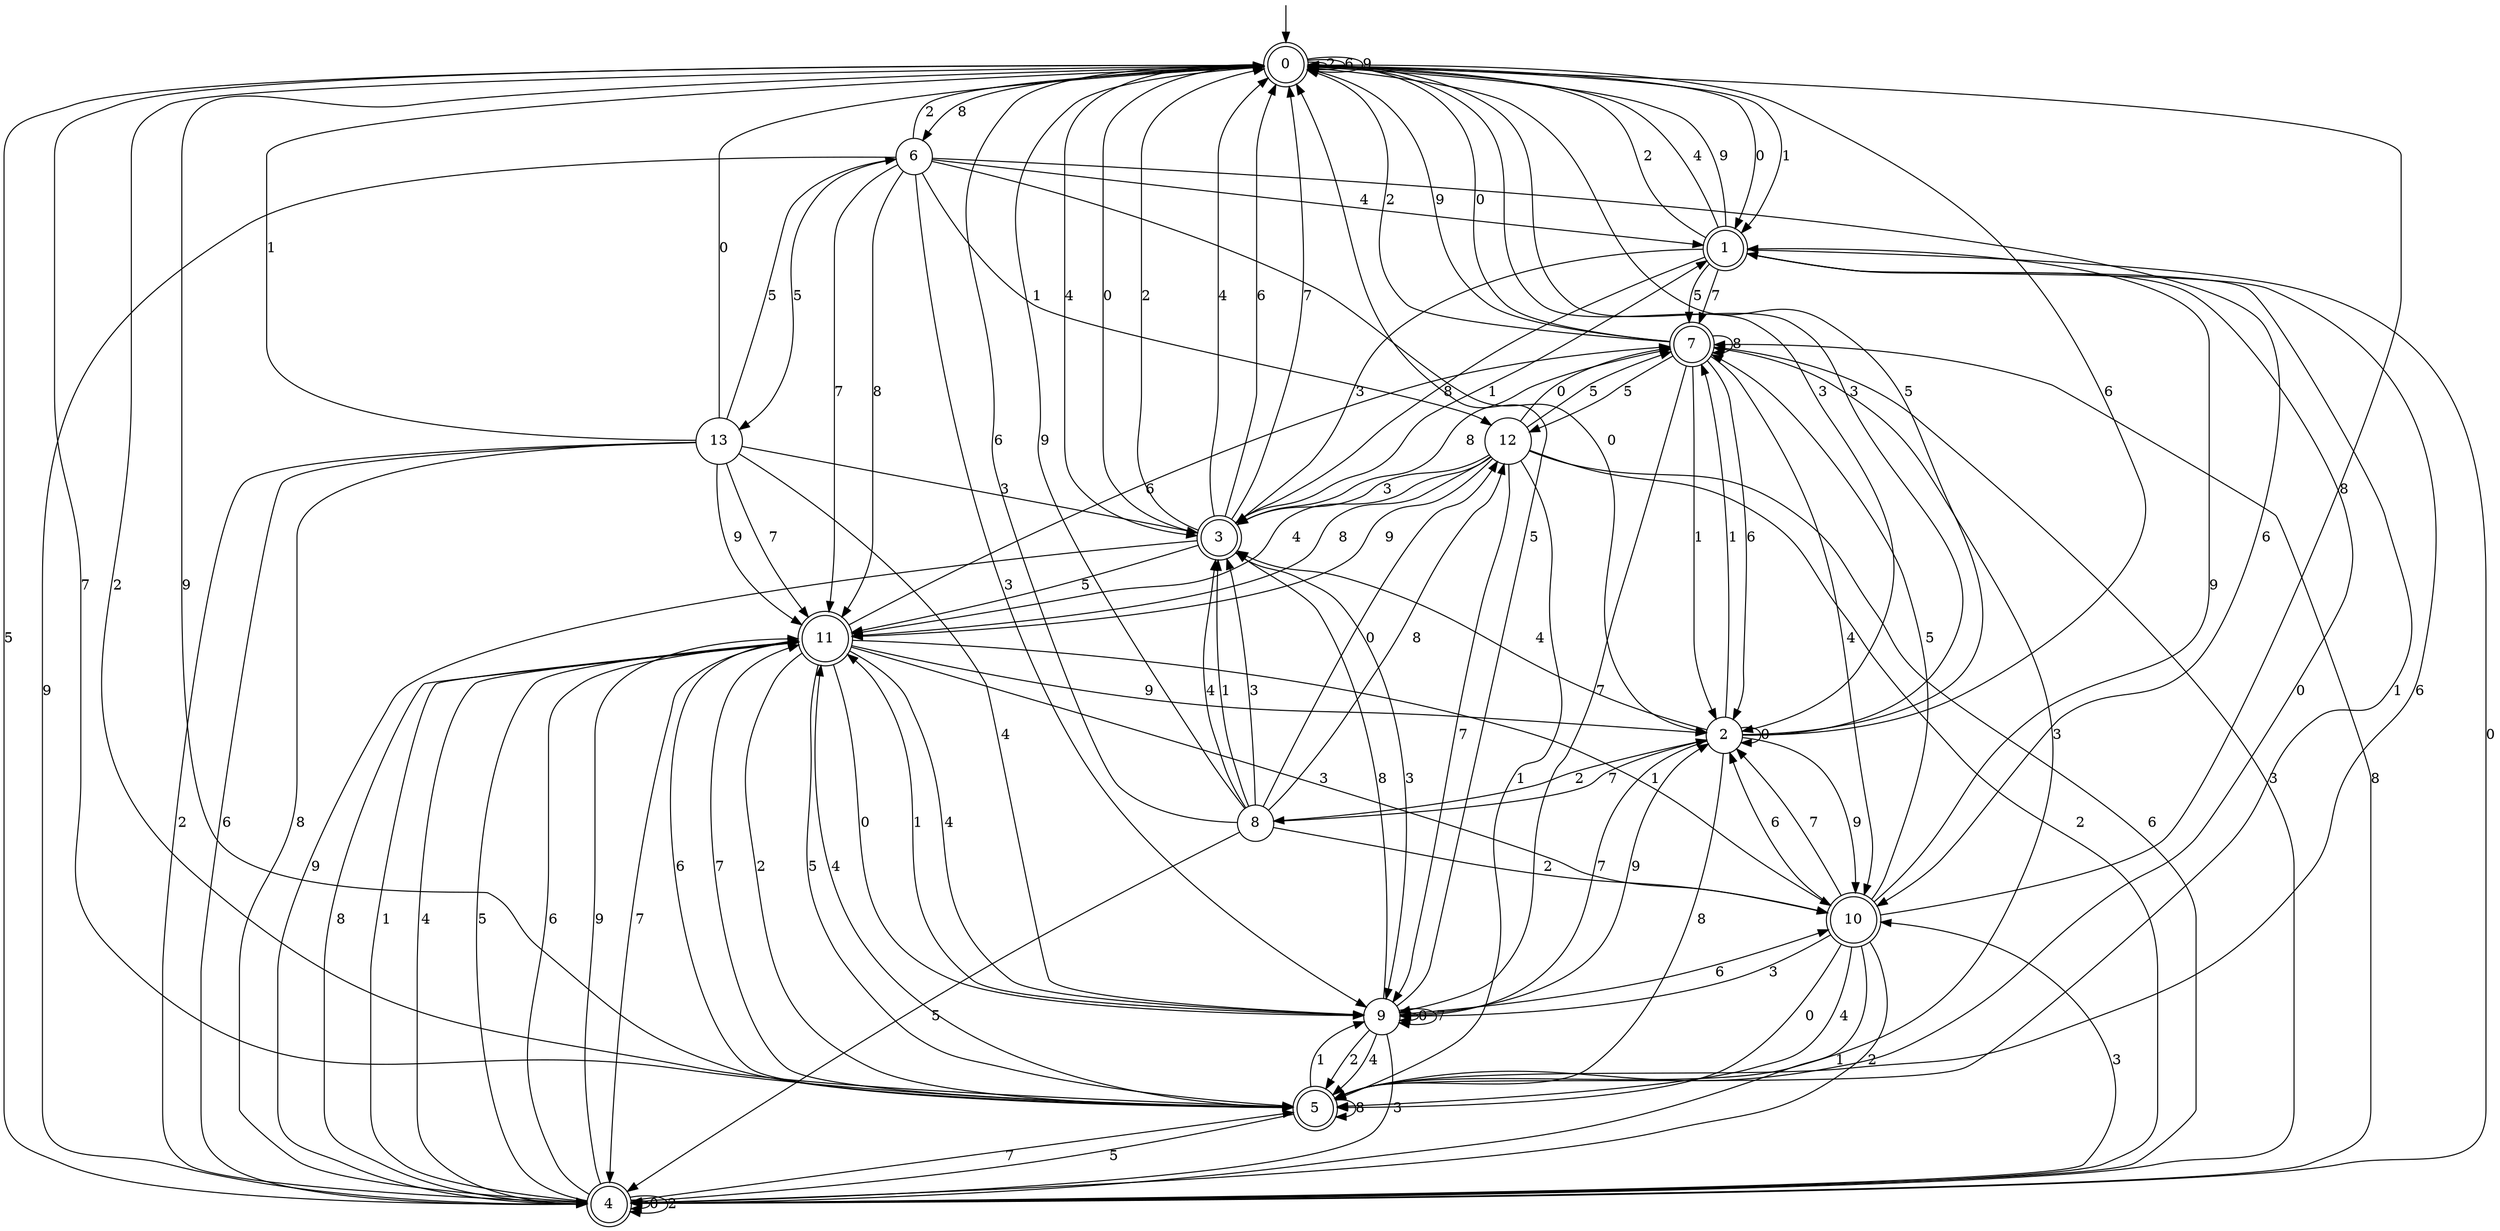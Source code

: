 digraph g {

	s0 [shape="doublecircle" label="0"];
	s1 [shape="doublecircle" label="1"];
	s2 [shape="circle" label="2"];
	s3 [shape="doublecircle" label="3"];
	s4 [shape="doublecircle" label="4"];
	s5 [shape="doublecircle" label="5"];
	s6 [shape="circle" label="6"];
	s7 [shape="doublecircle" label="7"];
	s8 [shape="circle" label="8"];
	s9 [shape="circle" label="9"];
	s10 [shape="doublecircle" label="10"];
	s11 [shape="doublecircle" label="11"];
	s12 [shape="circle" label="12"];
	s13 [shape="circle" label="13"];
	s0 -> s1 [label="0"];
	s0 -> s1 [label="1"];
	s0 -> s0 [label="2"];
	s0 -> s2 [label="3"];
	s0 -> s3 [label="4"];
	s0 -> s4 [label="5"];
	s0 -> s0 [label="6"];
	s0 -> s5 [label="7"];
	s0 -> s6 [label="8"];
	s0 -> s0 [label="9"];
	s1 -> s4 [label="0"];
	s1 -> s5 [label="1"];
	s1 -> s0 [label="2"];
	s1 -> s3 [label="3"];
	s1 -> s0 [label="4"];
	s1 -> s7 [label="5"];
	s1 -> s5 [label="6"];
	s1 -> s7 [label="7"];
	s1 -> s3 [label="8"];
	s1 -> s0 [label="9"];
	s2 -> s2 [label="0"];
	s2 -> s7 [label="1"];
	s2 -> s8 [label="2"];
	s2 -> s0 [label="3"];
	s2 -> s3 [label="4"];
	s2 -> s0 [label="5"];
	s2 -> s0 [label="6"];
	s2 -> s9 [label="7"];
	s2 -> s5 [label="8"];
	s2 -> s10 [label="9"];
	s3 -> s0 [label="0"];
	s3 -> s1 [label="1"];
	s3 -> s0 [label="2"];
	s3 -> s9 [label="3"];
	s3 -> s0 [label="4"];
	s3 -> s11 [label="5"];
	s3 -> s0 [label="6"];
	s3 -> s0 [label="7"];
	s3 -> s7 [label="8"];
	s3 -> s4 [label="9"];
	s4 -> s4 [label="0"];
	s4 -> s11 [label="1"];
	s4 -> s4 [label="2"];
	s4 -> s10 [label="3"];
	s4 -> s11 [label="4"];
	s4 -> s11 [label="5"];
	s4 -> s11 [label="6"];
	s4 -> s5 [label="7"];
	s4 -> s7 [label="8"];
	s4 -> s11 [label="9"];
	s5 -> s1 [label="0"];
	s5 -> s9 [label="1"];
	s5 -> s0 [label="2"];
	s5 -> s7 [label="3"];
	s5 -> s11 [label="4"];
	s5 -> s4 [label="5"];
	s5 -> s11 [label="6"];
	s5 -> s11 [label="7"];
	s5 -> s5 [label="8"];
	s5 -> s0 [label="9"];
	s6 -> s2 [label="0"];
	s6 -> s12 [label="1"];
	s6 -> s0 [label="2"];
	s6 -> s9 [label="3"];
	s6 -> s1 [label="4"];
	s6 -> s13 [label="5"];
	s6 -> s10 [label="6"];
	s6 -> s11 [label="7"];
	s6 -> s11 [label="8"];
	s6 -> s4 [label="9"];
	s7 -> s0 [label="0"];
	s7 -> s2 [label="1"];
	s7 -> s0 [label="2"];
	s7 -> s4 [label="3"];
	s7 -> s10 [label="4"];
	s7 -> s12 [label="5"];
	s7 -> s2 [label="6"];
	s7 -> s9 [label="7"];
	s7 -> s7 [label="8"];
	s7 -> s0 [label="9"];
	s8 -> s12 [label="0"];
	s8 -> s3 [label="1"];
	s8 -> s10 [label="2"];
	s8 -> s3 [label="3"];
	s8 -> s3 [label="4"];
	s8 -> s4 [label="5"];
	s8 -> s0 [label="6"];
	s8 -> s2 [label="7"];
	s8 -> s12 [label="8"];
	s8 -> s0 [label="9"];
	s9 -> s9 [label="0"];
	s9 -> s11 [label="1"];
	s9 -> s5 [label="2"];
	s9 -> s4 [label="3"];
	s9 -> s5 [label="4"];
	s9 -> s0 [label="5"];
	s9 -> s10 [label="6"];
	s9 -> s9 [label="7"];
	s9 -> s3 [label="8"];
	s9 -> s2 [label="9"];
	s10 -> s5 [label="0"];
	s10 -> s4 [label="1"];
	s10 -> s4 [label="2"];
	s10 -> s9 [label="3"];
	s10 -> s5 [label="4"];
	s10 -> s7 [label="5"];
	s10 -> s2 [label="6"];
	s10 -> s2 [label="7"];
	s10 -> s0 [label="8"];
	s10 -> s1 [label="9"];
	s11 -> s9 [label="0"];
	s11 -> s10 [label="1"];
	s11 -> s5 [label="2"];
	s11 -> s10 [label="3"];
	s11 -> s9 [label="4"];
	s11 -> s5 [label="5"];
	s11 -> s7 [label="6"];
	s11 -> s4 [label="7"];
	s11 -> s4 [label="8"];
	s11 -> s2 [label="9"];
	s12 -> s7 [label="0"];
	s12 -> s5 [label="1"];
	s12 -> s4 [label="2"];
	s12 -> s3 [label="3"];
	s12 -> s11 [label="4"];
	s12 -> s7 [label="5"];
	s12 -> s4 [label="6"];
	s12 -> s9 [label="7"];
	s12 -> s11 [label="8"];
	s12 -> s11 [label="9"];
	s13 -> s0 [label="0"];
	s13 -> s0 [label="1"];
	s13 -> s4 [label="2"];
	s13 -> s3 [label="3"];
	s13 -> s9 [label="4"];
	s13 -> s6 [label="5"];
	s13 -> s4 [label="6"];
	s13 -> s11 [label="7"];
	s13 -> s4 [label="8"];
	s13 -> s11 [label="9"];

__start0 [label="" shape="none" width="0" height="0"];
__start0 -> s0;

}
